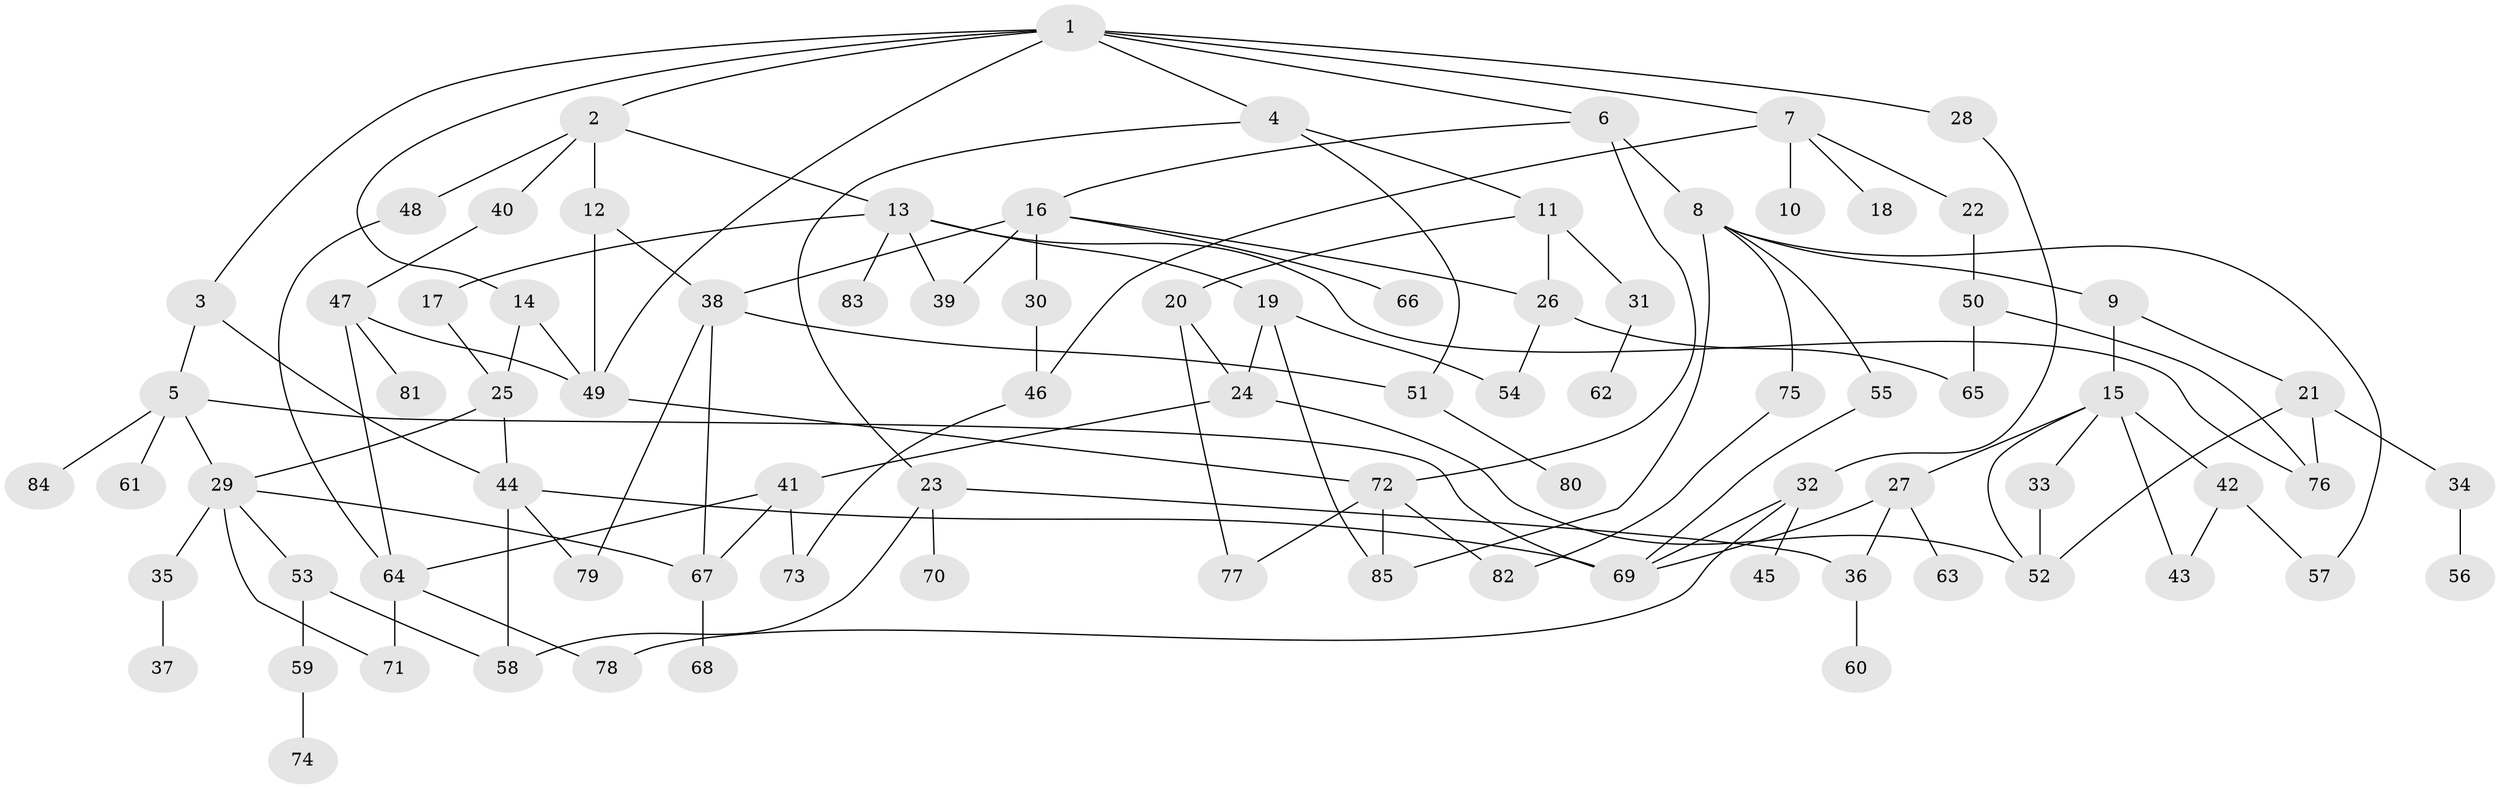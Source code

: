 // Generated by graph-tools (version 1.1) at 2025/10/02/27/25 16:10:55]
// undirected, 85 vertices, 125 edges
graph export_dot {
graph [start="1"]
  node [color=gray90,style=filled];
  1;
  2;
  3;
  4;
  5;
  6;
  7;
  8;
  9;
  10;
  11;
  12;
  13;
  14;
  15;
  16;
  17;
  18;
  19;
  20;
  21;
  22;
  23;
  24;
  25;
  26;
  27;
  28;
  29;
  30;
  31;
  32;
  33;
  34;
  35;
  36;
  37;
  38;
  39;
  40;
  41;
  42;
  43;
  44;
  45;
  46;
  47;
  48;
  49;
  50;
  51;
  52;
  53;
  54;
  55;
  56;
  57;
  58;
  59;
  60;
  61;
  62;
  63;
  64;
  65;
  66;
  67;
  68;
  69;
  70;
  71;
  72;
  73;
  74;
  75;
  76;
  77;
  78;
  79;
  80;
  81;
  82;
  83;
  84;
  85;
  1 -- 2;
  1 -- 3;
  1 -- 4;
  1 -- 6;
  1 -- 7;
  1 -- 14;
  1 -- 28;
  1 -- 49;
  2 -- 12;
  2 -- 13;
  2 -- 40;
  2 -- 48;
  3 -- 5;
  3 -- 44;
  4 -- 11;
  4 -- 23;
  4 -- 51;
  5 -- 29;
  5 -- 61;
  5 -- 69;
  5 -- 84;
  6 -- 8;
  6 -- 16;
  6 -- 72;
  7 -- 10;
  7 -- 18;
  7 -- 22;
  7 -- 46;
  8 -- 9;
  8 -- 55;
  8 -- 75;
  8 -- 85;
  8 -- 57;
  9 -- 15;
  9 -- 21;
  11 -- 20;
  11 -- 31;
  11 -- 26;
  12 -- 38;
  12 -- 49;
  13 -- 17;
  13 -- 19;
  13 -- 39;
  13 -- 83;
  13 -- 76;
  14 -- 25;
  14 -- 49;
  15 -- 27;
  15 -- 33;
  15 -- 42;
  15 -- 43;
  15 -- 52;
  16 -- 26;
  16 -- 30;
  16 -- 66;
  16 -- 38;
  16 -- 39;
  17 -- 25;
  19 -- 85;
  19 -- 24;
  19 -- 54;
  20 -- 24;
  20 -- 77;
  21 -- 34;
  21 -- 52;
  21 -- 76;
  22 -- 50;
  23 -- 36;
  23 -- 70;
  23 -- 58;
  24 -- 41;
  24 -- 52;
  25 -- 44;
  25 -- 29;
  26 -- 54;
  26 -- 65;
  27 -- 63;
  27 -- 69;
  27 -- 36;
  28 -- 32;
  29 -- 35;
  29 -- 53;
  29 -- 67;
  29 -- 71;
  30 -- 46;
  31 -- 62;
  32 -- 45;
  32 -- 78;
  32 -- 69;
  33 -- 52;
  34 -- 56;
  35 -- 37;
  36 -- 60;
  38 -- 79;
  38 -- 51;
  38 -- 67;
  40 -- 47;
  41 -- 64;
  41 -- 73;
  41 -- 67;
  42 -- 43;
  42 -- 57;
  44 -- 58;
  44 -- 79;
  44 -- 69;
  46 -- 73;
  47 -- 81;
  47 -- 49;
  47 -- 64;
  48 -- 64;
  49 -- 72;
  50 -- 65;
  50 -- 76;
  51 -- 80;
  53 -- 58;
  53 -- 59;
  55 -- 69;
  59 -- 74;
  64 -- 78;
  64 -- 71;
  67 -- 68;
  72 -- 77;
  72 -- 82;
  72 -- 85;
  75 -- 82;
}
